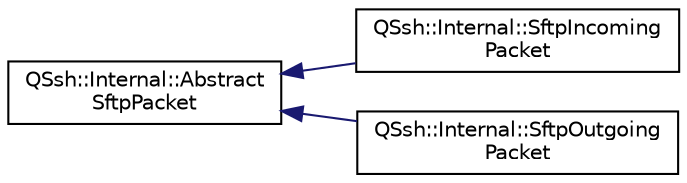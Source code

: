 digraph "Graphical Class Hierarchy"
{
  edge [fontname="Helvetica",fontsize="10",labelfontname="Helvetica",labelfontsize="10"];
  node [fontname="Helvetica",fontsize="10",shape=record];
  rankdir="LR";
  Node0 [label="QSsh::Internal::Abstract\lSftpPacket",height=0.2,width=0.4,color="black", fillcolor="white", style="filled",URL="$class_q_ssh_1_1_internal_1_1_abstract_sftp_packet.html"];
  Node0 -> Node1 [dir="back",color="midnightblue",fontsize="10",style="solid",fontname="Helvetica"];
  Node1 [label="QSsh::Internal::SftpIncoming\lPacket",height=0.2,width=0.4,color="black", fillcolor="white", style="filled",URL="$class_q_ssh_1_1_internal_1_1_sftp_incoming_packet.html"];
  Node0 -> Node2 [dir="back",color="midnightblue",fontsize="10",style="solid",fontname="Helvetica"];
  Node2 [label="QSsh::Internal::SftpOutgoing\lPacket",height=0.2,width=0.4,color="black", fillcolor="white", style="filled",URL="$class_q_ssh_1_1_internal_1_1_sftp_outgoing_packet.html"];
}
